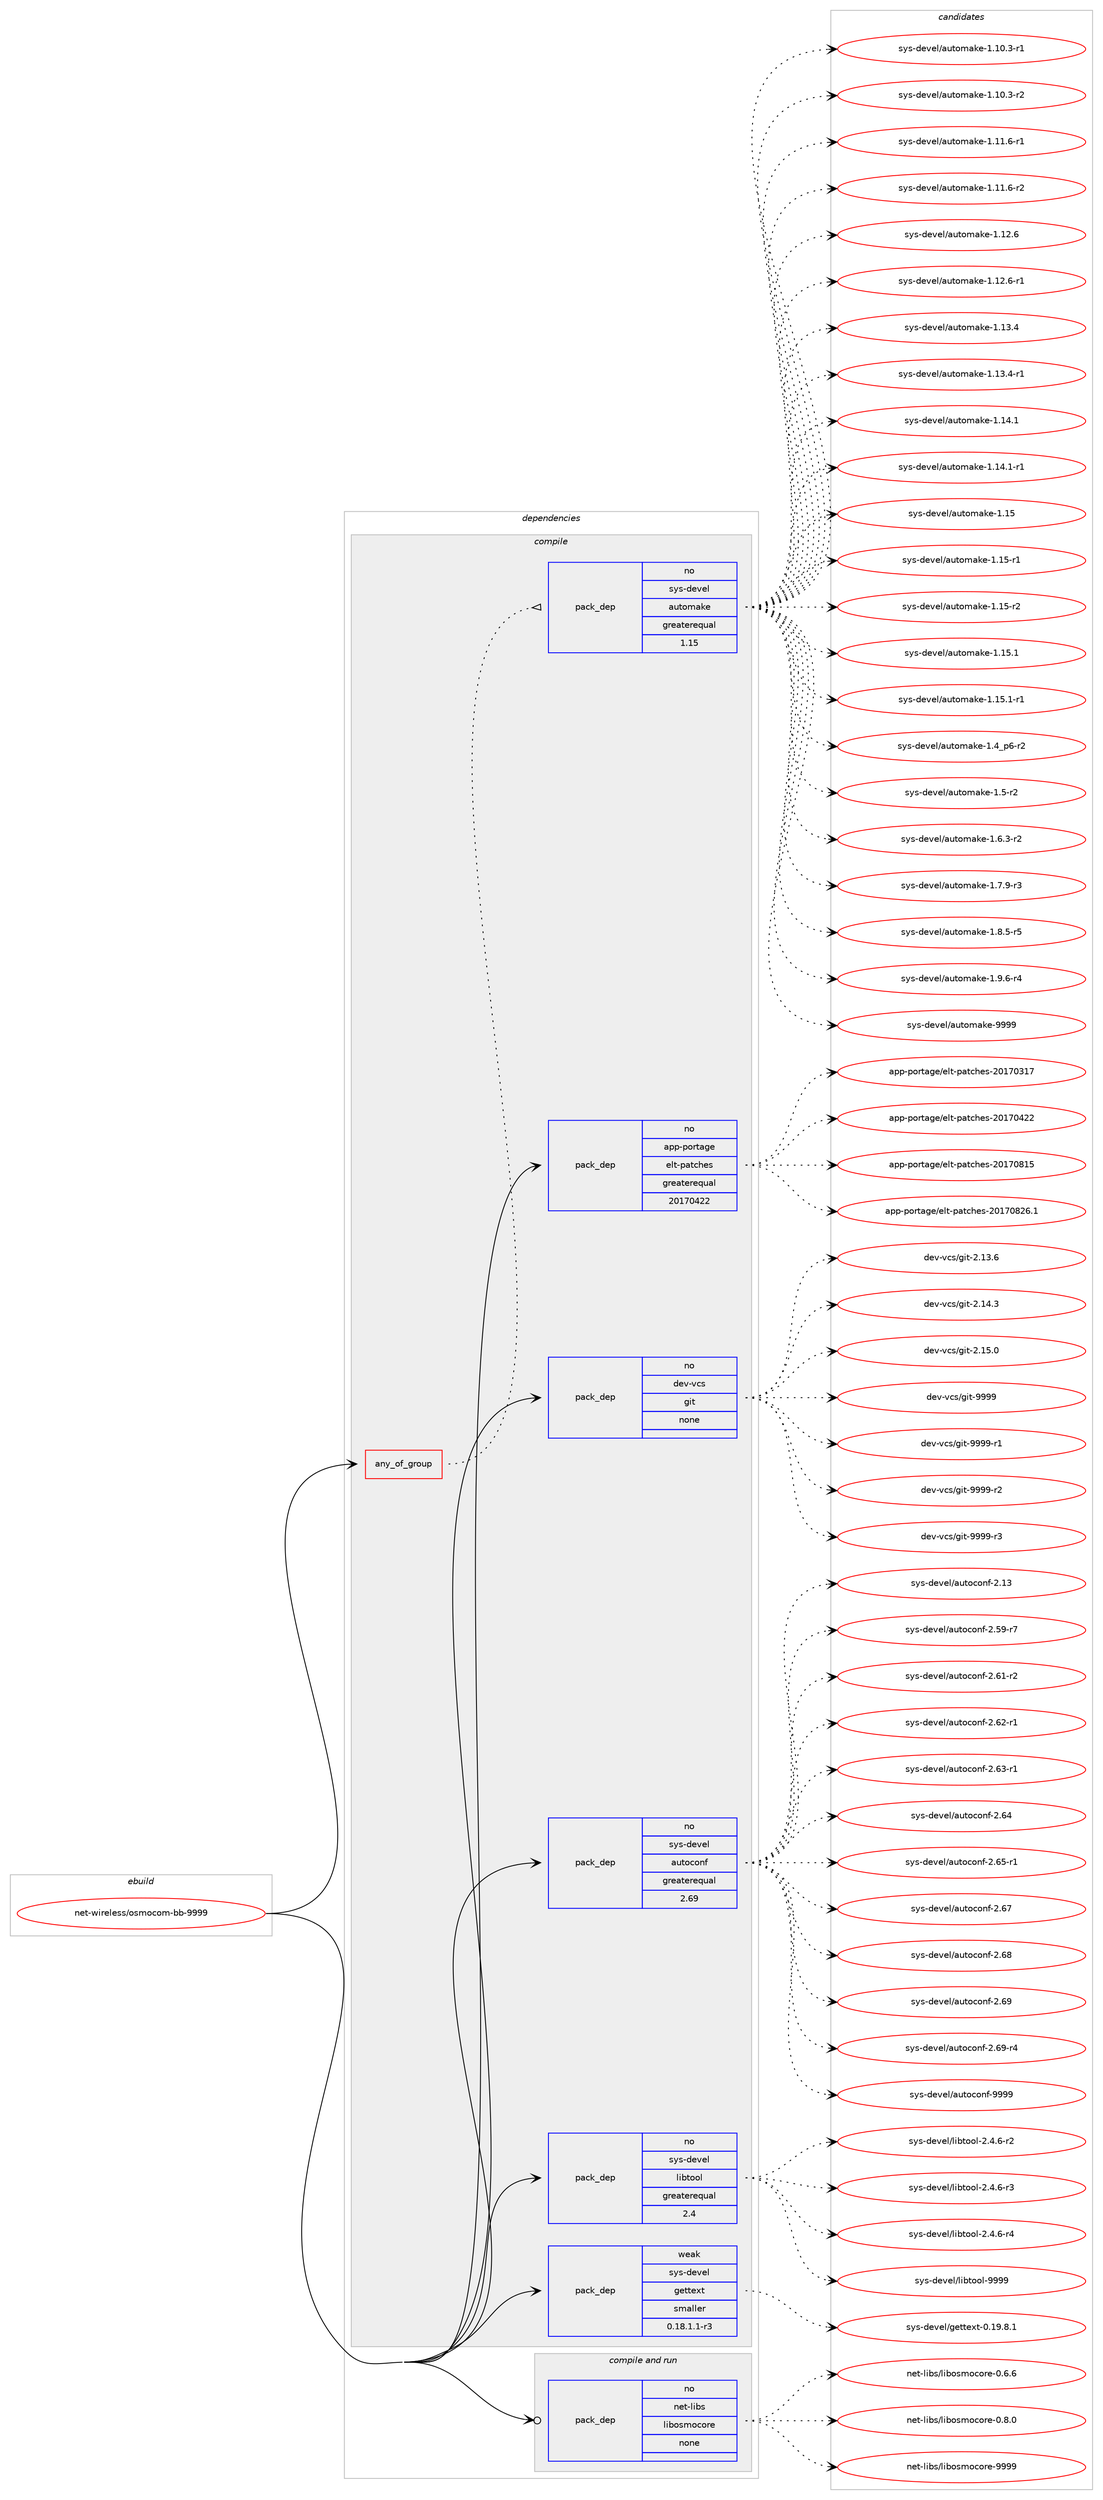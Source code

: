 digraph prolog {

# *************
# Graph options
# *************

newrank=true;
concentrate=true;
compound=true;
graph [rankdir=LR,fontname=Helvetica,fontsize=10,ranksep=1.5];#, ranksep=2.5, nodesep=0.2];
edge  [arrowhead=vee];
node  [fontname=Helvetica,fontsize=10];

# **********
# The ebuild
# **********

subgraph cluster_leftcol {
color=gray;
rank=same;
label=<<i>ebuild</i>>;
id [label="net-wireless/osmocom-bb-9999", color=red, width=4, href="../net-wireless/osmocom-bb-9999.svg"];
}

# ****************
# The dependencies
# ****************

subgraph cluster_midcol {
color=gray;
label=<<i>dependencies</i>>;
subgraph cluster_compile {
fillcolor="#eeeeee";
style=filled;
label=<<i>compile</i>>;
subgraph any7397 {
dependency440179 [label=<<TABLE BORDER="0" CELLBORDER="1" CELLSPACING="0" CELLPADDING="4"><TR><TD CELLPADDING="10">any_of_group</TD></TR></TABLE>>, shape=none, color=red];subgraph pack323721 {
dependency440180 [label=<<TABLE BORDER="0" CELLBORDER="1" CELLSPACING="0" CELLPADDING="4" WIDTH="220"><TR><TD ROWSPAN="6" CELLPADDING="30">pack_dep</TD></TR><TR><TD WIDTH="110">no</TD></TR><TR><TD>sys-devel</TD></TR><TR><TD>automake</TD></TR><TR><TD>greaterequal</TD></TR><TR><TD>1.15</TD></TR></TABLE>>, shape=none, color=blue];
}
dependency440179:e -> dependency440180:w [weight=20,style="dotted",arrowhead="oinv"];
}
id:e -> dependency440179:w [weight=20,style="solid",arrowhead="vee"];
subgraph pack323722 {
dependency440181 [label=<<TABLE BORDER="0" CELLBORDER="1" CELLSPACING="0" CELLPADDING="4" WIDTH="220"><TR><TD ROWSPAN="6" CELLPADDING="30">pack_dep</TD></TR><TR><TD WIDTH="110">no</TD></TR><TR><TD>app-portage</TD></TR><TR><TD>elt-patches</TD></TR><TR><TD>greaterequal</TD></TR><TR><TD>20170422</TD></TR></TABLE>>, shape=none, color=blue];
}
id:e -> dependency440181:w [weight=20,style="solid",arrowhead="vee"];
subgraph pack323723 {
dependency440182 [label=<<TABLE BORDER="0" CELLBORDER="1" CELLSPACING="0" CELLPADDING="4" WIDTH="220"><TR><TD ROWSPAN="6" CELLPADDING="30">pack_dep</TD></TR><TR><TD WIDTH="110">no</TD></TR><TR><TD>dev-vcs</TD></TR><TR><TD>git</TD></TR><TR><TD>none</TD></TR><TR><TD></TD></TR></TABLE>>, shape=none, color=blue];
}
id:e -> dependency440182:w [weight=20,style="solid",arrowhead="vee"];
subgraph pack323724 {
dependency440183 [label=<<TABLE BORDER="0" CELLBORDER="1" CELLSPACING="0" CELLPADDING="4" WIDTH="220"><TR><TD ROWSPAN="6" CELLPADDING="30">pack_dep</TD></TR><TR><TD WIDTH="110">no</TD></TR><TR><TD>sys-devel</TD></TR><TR><TD>autoconf</TD></TR><TR><TD>greaterequal</TD></TR><TR><TD>2.69</TD></TR></TABLE>>, shape=none, color=blue];
}
id:e -> dependency440183:w [weight=20,style="solid",arrowhead="vee"];
subgraph pack323725 {
dependency440184 [label=<<TABLE BORDER="0" CELLBORDER="1" CELLSPACING="0" CELLPADDING="4" WIDTH="220"><TR><TD ROWSPAN="6" CELLPADDING="30">pack_dep</TD></TR><TR><TD WIDTH="110">no</TD></TR><TR><TD>sys-devel</TD></TR><TR><TD>libtool</TD></TR><TR><TD>greaterequal</TD></TR><TR><TD>2.4</TD></TR></TABLE>>, shape=none, color=blue];
}
id:e -> dependency440184:w [weight=20,style="solid",arrowhead="vee"];
subgraph pack323726 {
dependency440185 [label=<<TABLE BORDER="0" CELLBORDER="1" CELLSPACING="0" CELLPADDING="4" WIDTH="220"><TR><TD ROWSPAN="6" CELLPADDING="30">pack_dep</TD></TR><TR><TD WIDTH="110">weak</TD></TR><TR><TD>sys-devel</TD></TR><TR><TD>gettext</TD></TR><TR><TD>smaller</TD></TR><TR><TD>0.18.1.1-r3</TD></TR></TABLE>>, shape=none, color=blue];
}
id:e -> dependency440185:w [weight=20,style="solid",arrowhead="vee"];
}
subgraph cluster_compileandrun {
fillcolor="#eeeeee";
style=filled;
label=<<i>compile and run</i>>;
subgraph pack323727 {
dependency440186 [label=<<TABLE BORDER="0" CELLBORDER="1" CELLSPACING="0" CELLPADDING="4" WIDTH="220"><TR><TD ROWSPAN="6" CELLPADDING="30">pack_dep</TD></TR><TR><TD WIDTH="110">no</TD></TR><TR><TD>net-libs</TD></TR><TR><TD>libosmocore</TD></TR><TR><TD>none</TD></TR><TR><TD></TD></TR></TABLE>>, shape=none, color=blue];
}
id:e -> dependency440186:w [weight=20,style="solid",arrowhead="odotvee"];
}
subgraph cluster_run {
fillcolor="#eeeeee";
style=filled;
label=<<i>run</i>>;
}
}

# **************
# The candidates
# **************

subgraph cluster_choices {
rank=same;
color=gray;
label=<<i>candidates</i>>;

subgraph choice323721 {
color=black;
nodesep=1;
choice11512111545100101118101108479711711611110997107101454946494846514511449 [label="sys-devel/automake-1.10.3-r1", color=red, width=4,href="../sys-devel/automake-1.10.3-r1.svg"];
choice11512111545100101118101108479711711611110997107101454946494846514511450 [label="sys-devel/automake-1.10.3-r2", color=red, width=4,href="../sys-devel/automake-1.10.3-r2.svg"];
choice11512111545100101118101108479711711611110997107101454946494946544511449 [label="sys-devel/automake-1.11.6-r1", color=red, width=4,href="../sys-devel/automake-1.11.6-r1.svg"];
choice11512111545100101118101108479711711611110997107101454946494946544511450 [label="sys-devel/automake-1.11.6-r2", color=red, width=4,href="../sys-devel/automake-1.11.6-r2.svg"];
choice1151211154510010111810110847971171161111099710710145494649504654 [label="sys-devel/automake-1.12.6", color=red, width=4,href="../sys-devel/automake-1.12.6.svg"];
choice11512111545100101118101108479711711611110997107101454946495046544511449 [label="sys-devel/automake-1.12.6-r1", color=red, width=4,href="../sys-devel/automake-1.12.6-r1.svg"];
choice1151211154510010111810110847971171161111099710710145494649514652 [label="sys-devel/automake-1.13.4", color=red, width=4,href="../sys-devel/automake-1.13.4.svg"];
choice11512111545100101118101108479711711611110997107101454946495146524511449 [label="sys-devel/automake-1.13.4-r1", color=red, width=4,href="../sys-devel/automake-1.13.4-r1.svg"];
choice1151211154510010111810110847971171161111099710710145494649524649 [label="sys-devel/automake-1.14.1", color=red, width=4,href="../sys-devel/automake-1.14.1.svg"];
choice11512111545100101118101108479711711611110997107101454946495246494511449 [label="sys-devel/automake-1.14.1-r1", color=red, width=4,href="../sys-devel/automake-1.14.1-r1.svg"];
choice115121115451001011181011084797117116111109971071014549464953 [label="sys-devel/automake-1.15", color=red, width=4,href="../sys-devel/automake-1.15.svg"];
choice1151211154510010111810110847971171161111099710710145494649534511449 [label="sys-devel/automake-1.15-r1", color=red, width=4,href="../sys-devel/automake-1.15-r1.svg"];
choice1151211154510010111810110847971171161111099710710145494649534511450 [label="sys-devel/automake-1.15-r2", color=red, width=4,href="../sys-devel/automake-1.15-r2.svg"];
choice1151211154510010111810110847971171161111099710710145494649534649 [label="sys-devel/automake-1.15.1", color=red, width=4,href="../sys-devel/automake-1.15.1.svg"];
choice11512111545100101118101108479711711611110997107101454946495346494511449 [label="sys-devel/automake-1.15.1-r1", color=red, width=4,href="../sys-devel/automake-1.15.1-r1.svg"];
choice115121115451001011181011084797117116111109971071014549465295112544511450 [label="sys-devel/automake-1.4_p6-r2", color=red, width=4,href="../sys-devel/automake-1.4_p6-r2.svg"];
choice11512111545100101118101108479711711611110997107101454946534511450 [label="sys-devel/automake-1.5-r2", color=red, width=4,href="../sys-devel/automake-1.5-r2.svg"];
choice115121115451001011181011084797117116111109971071014549465446514511450 [label="sys-devel/automake-1.6.3-r2", color=red, width=4,href="../sys-devel/automake-1.6.3-r2.svg"];
choice115121115451001011181011084797117116111109971071014549465546574511451 [label="sys-devel/automake-1.7.9-r3", color=red, width=4,href="../sys-devel/automake-1.7.9-r3.svg"];
choice115121115451001011181011084797117116111109971071014549465646534511453 [label="sys-devel/automake-1.8.5-r5", color=red, width=4,href="../sys-devel/automake-1.8.5-r5.svg"];
choice115121115451001011181011084797117116111109971071014549465746544511452 [label="sys-devel/automake-1.9.6-r4", color=red, width=4,href="../sys-devel/automake-1.9.6-r4.svg"];
choice115121115451001011181011084797117116111109971071014557575757 [label="sys-devel/automake-9999", color=red, width=4,href="../sys-devel/automake-9999.svg"];
dependency440180:e -> choice11512111545100101118101108479711711611110997107101454946494846514511449:w [style=dotted,weight="100"];
dependency440180:e -> choice11512111545100101118101108479711711611110997107101454946494846514511450:w [style=dotted,weight="100"];
dependency440180:e -> choice11512111545100101118101108479711711611110997107101454946494946544511449:w [style=dotted,weight="100"];
dependency440180:e -> choice11512111545100101118101108479711711611110997107101454946494946544511450:w [style=dotted,weight="100"];
dependency440180:e -> choice1151211154510010111810110847971171161111099710710145494649504654:w [style=dotted,weight="100"];
dependency440180:e -> choice11512111545100101118101108479711711611110997107101454946495046544511449:w [style=dotted,weight="100"];
dependency440180:e -> choice1151211154510010111810110847971171161111099710710145494649514652:w [style=dotted,weight="100"];
dependency440180:e -> choice11512111545100101118101108479711711611110997107101454946495146524511449:w [style=dotted,weight="100"];
dependency440180:e -> choice1151211154510010111810110847971171161111099710710145494649524649:w [style=dotted,weight="100"];
dependency440180:e -> choice11512111545100101118101108479711711611110997107101454946495246494511449:w [style=dotted,weight="100"];
dependency440180:e -> choice115121115451001011181011084797117116111109971071014549464953:w [style=dotted,weight="100"];
dependency440180:e -> choice1151211154510010111810110847971171161111099710710145494649534511449:w [style=dotted,weight="100"];
dependency440180:e -> choice1151211154510010111810110847971171161111099710710145494649534511450:w [style=dotted,weight="100"];
dependency440180:e -> choice1151211154510010111810110847971171161111099710710145494649534649:w [style=dotted,weight="100"];
dependency440180:e -> choice11512111545100101118101108479711711611110997107101454946495346494511449:w [style=dotted,weight="100"];
dependency440180:e -> choice115121115451001011181011084797117116111109971071014549465295112544511450:w [style=dotted,weight="100"];
dependency440180:e -> choice11512111545100101118101108479711711611110997107101454946534511450:w [style=dotted,weight="100"];
dependency440180:e -> choice115121115451001011181011084797117116111109971071014549465446514511450:w [style=dotted,weight="100"];
dependency440180:e -> choice115121115451001011181011084797117116111109971071014549465546574511451:w [style=dotted,weight="100"];
dependency440180:e -> choice115121115451001011181011084797117116111109971071014549465646534511453:w [style=dotted,weight="100"];
dependency440180:e -> choice115121115451001011181011084797117116111109971071014549465746544511452:w [style=dotted,weight="100"];
dependency440180:e -> choice115121115451001011181011084797117116111109971071014557575757:w [style=dotted,weight="100"];
}
subgraph choice323722 {
color=black;
nodesep=1;
choice97112112451121111141169710310147101108116451129711699104101115455048495548514955 [label="app-portage/elt-patches-20170317", color=red, width=4,href="../app-portage/elt-patches-20170317.svg"];
choice97112112451121111141169710310147101108116451129711699104101115455048495548525050 [label="app-portage/elt-patches-20170422", color=red, width=4,href="../app-portage/elt-patches-20170422.svg"];
choice97112112451121111141169710310147101108116451129711699104101115455048495548564953 [label="app-portage/elt-patches-20170815", color=red, width=4,href="../app-portage/elt-patches-20170815.svg"];
choice971121124511211111411697103101471011081164511297116991041011154550484955485650544649 [label="app-portage/elt-patches-20170826.1", color=red, width=4,href="../app-portage/elt-patches-20170826.1.svg"];
dependency440181:e -> choice97112112451121111141169710310147101108116451129711699104101115455048495548514955:w [style=dotted,weight="100"];
dependency440181:e -> choice97112112451121111141169710310147101108116451129711699104101115455048495548525050:w [style=dotted,weight="100"];
dependency440181:e -> choice97112112451121111141169710310147101108116451129711699104101115455048495548564953:w [style=dotted,weight="100"];
dependency440181:e -> choice971121124511211111411697103101471011081164511297116991041011154550484955485650544649:w [style=dotted,weight="100"];
}
subgraph choice323723 {
color=black;
nodesep=1;
choice10010111845118991154710310511645504649514654 [label="dev-vcs/git-2.13.6", color=red, width=4,href="../dev-vcs/git-2.13.6.svg"];
choice10010111845118991154710310511645504649524651 [label="dev-vcs/git-2.14.3", color=red, width=4,href="../dev-vcs/git-2.14.3.svg"];
choice10010111845118991154710310511645504649534648 [label="dev-vcs/git-2.15.0", color=red, width=4,href="../dev-vcs/git-2.15.0.svg"];
choice1001011184511899115471031051164557575757 [label="dev-vcs/git-9999", color=red, width=4,href="../dev-vcs/git-9999.svg"];
choice10010111845118991154710310511645575757574511449 [label="dev-vcs/git-9999-r1", color=red, width=4,href="../dev-vcs/git-9999-r1.svg"];
choice10010111845118991154710310511645575757574511450 [label="dev-vcs/git-9999-r2", color=red, width=4,href="../dev-vcs/git-9999-r2.svg"];
choice10010111845118991154710310511645575757574511451 [label="dev-vcs/git-9999-r3", color=red, width=4,href="../dev-vcs/git-9999-r3.svg"];
dependency440182:e -> choice10010111845118991154710310511645504649514654:w [style=dotted,weight="100"];
dependency440182:e -> choice10010111845118991154710310511645504649524651:w [style=dotted,weight="100"];
dependency440182:e -> choice10010111845118991154710310511645504649534648:w [style=dotted,weight="100"];
dependency440182:e -> choice1001011184511899115471031051164557575757:w [style=dotted,weight="100"];
dependency440182:e -> choice10010111845118991154710310511645575757574511449:w [style=dotted,weight="100"];
dependency440182:e -> choice10010111845118991154710310511645575757574511450:w [style=dotted,weight="100"];
dependency440182:e -> choice10010111845118991154710310511645575757574511451:w [style=dotted,weight="100"];
}
subgraph choice323724 {
color=black;
nodesep=1;
choice115121115451001011181011084797117116111991111101024550464951 [label="sys-devel/autoconf-2.13", color=red, width=4,href="../sys-devel/autoconf-2.13.svg"];
choice1151211154510010111810110847971171161119911111010245504653574511455 [label="sys-devel/autoconf-2.59-r7", color=red, width=4,href="../sys-devel/autoconf-2.59-r7.svg"];
choice1151211154510010111810110847971171161119911111010245504654494511450 [label="sys-devel/autoconf-2.61-r2", color=red, width=4,href="../sys-devel/autoconf-2.61-r2.svg"];
choice1151211154510010111810110847971171161119911111010245504654504511449 [label="sys-devel/autoconf-2.62-r1", color=red, width=4,href="../sys-devel/autoconf-2.62-r1.svg"];
choice1151211154510010111810110847971171161119911111010245504654514511449 [label="sys-devel/autoconf-2.63-r1", color=red, width=4,href="../sys-devel/autoconf-2.63-r1.svg"];
choice115121115451001011181011084797117116111991111101024550465452 [label="sys-devel/autoconf-2.64", color=red, width=4,href="../sys-devel/autoconf-2.64.svg"];
choice1151211154510010111810110847971171161119911111010245504654534511449 [label="sys-devel/autoconf-2.65-r1", color=red, width=4,href="../sys-devel/autoconf-2.65-r1.svg"];
choice115121115451001011181011084797117116111991111101024550465455 [label="sys-devel/autoconf-2.67", color=red, width=4,href="../sys-devel/autoconf-2.67.svg"];
choice115121115451001011181011084797117116111991111101024550465456 [label="sys-devel/autoconf-2.68", color=red, width=4,href="../sys-devel/autoconf-2.68.svg"];
choice115121115451001011181011084797117116111991111101024550465457 [label="sys-devel/autoconf-2.69", color=red, width=4,href="../sys-devel/autoconf-2.69.svg"];
choice1151211154510010111810110847971171161119911111010245504654574511452 [label="sys-devel/autoconf-2.69-r4", color=red, width=4,href="../sys-devel/autoconf-2.69-r4.svg"];
choice115121115451001011181011084797117116111991111101024557575757 [label="sys-devel/autoconf-9999", color=red, width=4,href="../sys-devel/autoconf-9999.svg"];
dependency440183:e -> choice115121115451001011181011084797117116111991111101024550464951:w [style=dotted,weight="100"];
dependency440183:e -> choice1151211154510010111810110847971171161119911111010245504653574511455:w [style=dotted,weight="100"];
dependency440183:e -> choice1151211154510010111810110847971171161119911111010245504654494511450:w [style=dotted,weight="100"];
dependency440183:e -> choice1151211154510010111810110847971171161119911111010245504654504511449:w [style=dotted,weight="100"];
dependency440183:e -> choice1151211154510010111810110847971171161119911111010245504654514511449:w [style=dotted,weight="100"];
dependency440183:e -> choice115121115451001011181011084797117116111991111101024550465452:w [style=dotted,weight="100"];
dependency440183:e -> choice1151211154510010111810110847971171161119911111010245504654534511449:w [style=dotted,weight="100"];
dependency440183:e -> choice115121115451001011181011084797117116111991111101024550465455:w [style=dotted,weight="100"];
dependency440183:e -> choice115121115451001011181011084797117116111991111101024550465456:w [style=dotted,weight="100"];
dependency440183:e -> choice115121115451001011181011084797117116111991111101024550465457:w [style=dotted,weight="100"];
dependency440183:e -> choice1151211154510010111810110847971171161119911111010245504654574511452:w [style=dotted,weight="100"];
dependency440183:e -> choice115121115451001011181011084797117116111991111101024557575757:w [style=dotted,weight="100"];
}
subgraph choice323725 {
color=black;
nodesep=1;
choice1151211154510010111810110847108105981161111111084550465246544511450 [label="sys-devel/libtool-2.4.6-r2", color=red, width=4,href="../sys-devel/libtool-2.4.6-r2.svg"];
choice1151211154510010111810110847108105981161111111084550465246544511451 [label="sys-devel/libtool-2.4.6-r3", color=red, width=4,href="../sys-devel/libtool-2.4.6-r3.svg"];
choice1151211154510010111810110847108105981161111111084550465246544511452 [label="sys-devel/libtool-2.4.6-r4", color=red, width=4,href="../sys-devel/libtool-2.4.6-r4.svg"];
choice1151211154510010111810110847108105981161111111084557575757 [label="sys-devel/libtool-9999", color=red, width=4,href="../sys-devel/libtool-9999.svg"];
dependency440184:e -> choice1151211154510010111810110847108105981161111111084550465246544511450:w [style=dotted,weight="100"];
dependency440184:e -> choice1151211154510010111810110847108105981161111111084550465246544511451:w [style=dotted,weight="100"];
dependency440184:e -> choice1151211154510010111810110847108105981161111111084550465246544511452:w [style=dotted,weight="100"];
dependency440184:e -> choice1151211154510010111810110847108105981161111111084557575757:w [style=dotted,weight="100"];
}
subgraph choice323726 {
color=black;
nodesep=1;
choice1151211154510010111810110847103101116116101120116454846495746564649 [label="sys-devel/gettext-0.19.8.1", color=red, width=4,href="../sys-devel/gettext-0.19.8.1.svg"];
dependency440185:e -> choice1151211154510010111810110847103101116116101120116454846495746564649:w [style=dotted,weight="100"];
}
subgraph choice323727 {
color=black;
nodesep=1;
choice1101011164510810598115471081059811111510911199111114101454846544654 [label="net-libs/libosmocore-0.6.6", color=red, width=4,href="../net-libs/libosmocore-0.6.6.svg"];
choice1101011164510810598115471081059811111510911199111114101454846564648 [label="net-libs/libosmocore-0.8.0", color=red, width=4,href="../net-libs/libosmocore-0.8.0.svg"];
choice11010111645108105981154710810598111115109111991111141014557575757 [label="net-libs/libosmocore-9999", color=red, width=4,href="../net-libs/libosmocore-9999.svg"];
dependency440186:e -> choice1101011164510810598115471081059811111510911199111114101454846544654:w [style=dotted,weight="100"];
dependency440186:e -> choice1101011164510810598115471081059811111510911199111114101454846564648:w [style=dotted,weight="100"];
dependency440186:e -> choice11010111645108105981154710810598111115109111991111141014557575757:w [style=dotted,weight="100"];
}
}

}
